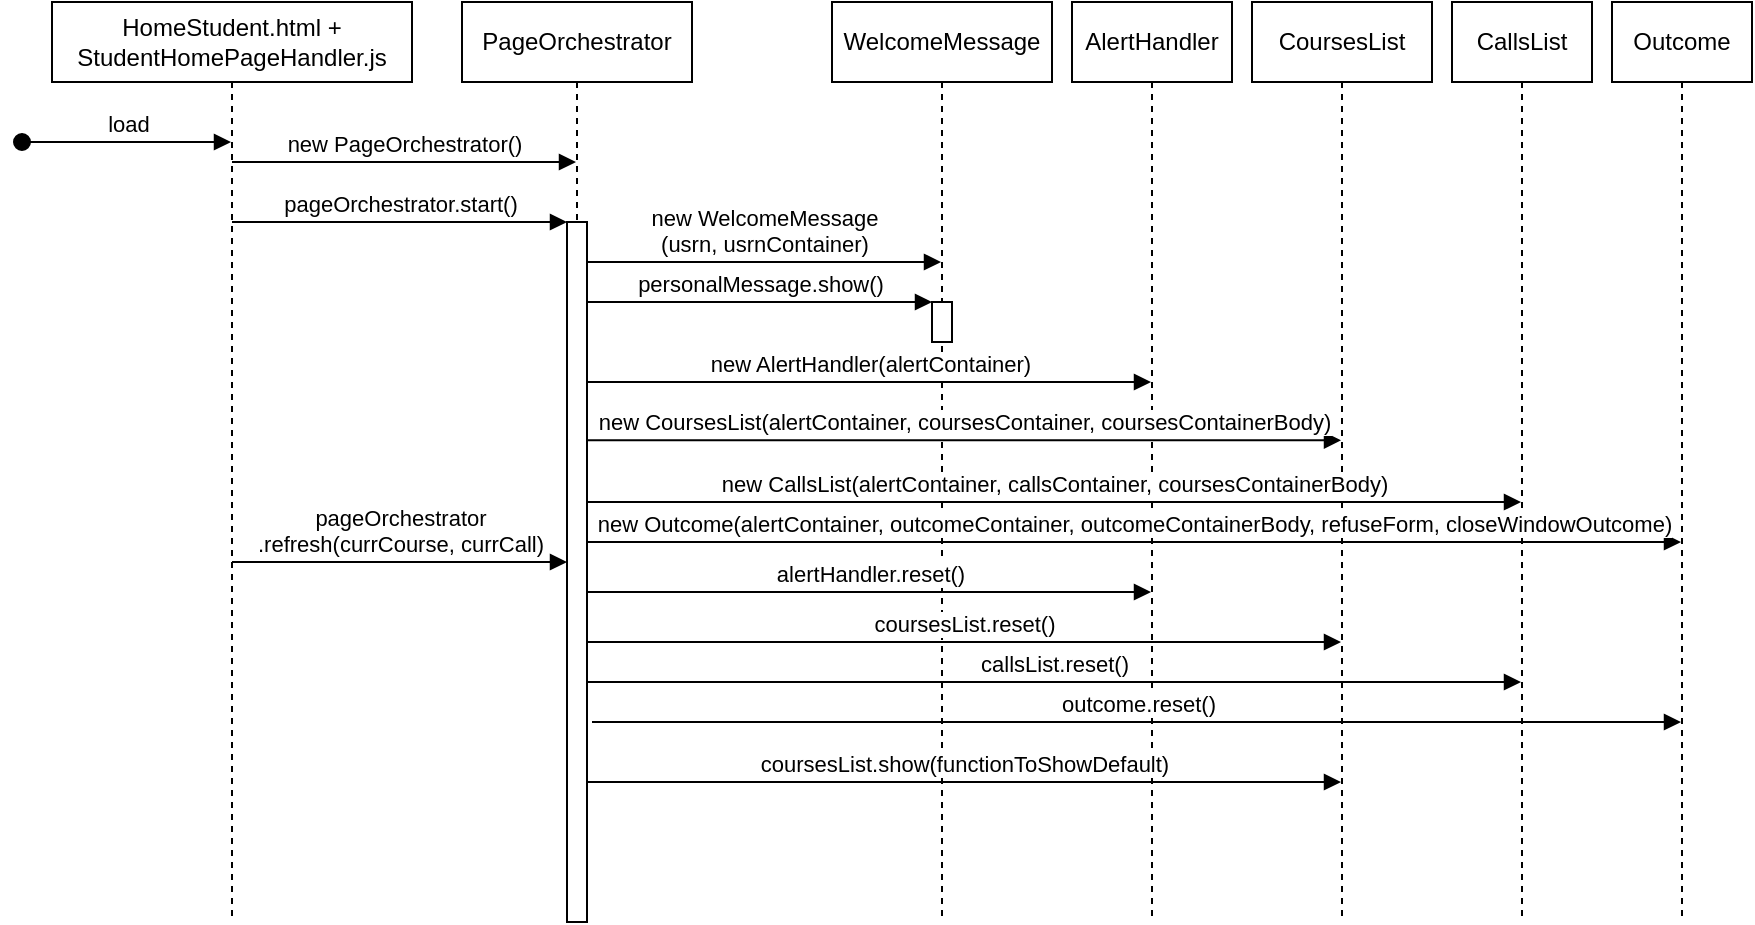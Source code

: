 <mxfile version="21.3.7" type="device">
  <diagram name="Page-1" id="2YBvvXClWsGukQMizWep">
    <mxGraphModel dx="749" dy="794" grid="1" gridSize="10" guides="1" tooltips="1" connect="1" arrows="1" fold="1" page="1" pageScale="1" pageWidth="850" pageHeight="1100" math="0" shadow="0">
      <root>
        <mxCell id="0" />
        <mxCell id="1" parent="0" />
        <mxCell id="ZTB-9p0xRw_nUxvs_vS3-1" value="HomeStudent.html + StudentHomePageHandler.js" style="shape=umlLifeline;perimeter=lifelinePerimeter;whiteSpace=wrap;html=1;container=0;dropTarget=0;collapsible=0;recursiveResize=0;outlineConnect=0;portConstraint=eastwest;newEdgeStyle={&quot;edgeStyle&quot;:&quot;elbowEdgeStyle&quot;,&quot;elbow&quot;:&quot;vertical&quot;,&quot;curved&quot;:0,&quot;rounded&quot;:0};" vertex="1" parent="1">
          <mxGeometry x="290" y="210" width="180" height="460" as="geometry" />
        </mxCell>
        <mxCell id="ZTB-9p0xRw_nUxvs_vS3-2" value="load" style="html=1;verticalAlign=bottom;startArrow=oval;endArrow=block;startSize=8;edgeStyle=elbowEdgeStyle;elbow=vertical;curved=0;rounded=0;" edge="1" parent="ZTB-9p0xRw_nUxvs_vS3-1" target="ZTB-9p0xRw_nUxvs_vS3-1">
          <mxGeometry relative="1" as="geometry">
            <mxPoint x="-15" y="70" as="sourcePoint" />
            <mxPoint x="45" y="70" as="targetPoint" />
          </mxGeometry>
        </mxCell>
        <mxCell id="ZTB-9p0xRw_nUxvs_vS3-3" value="PageOrchestrator" style="shape=umlLifeline;perimeter=lifelinePerimeter;whiteSpace=wrap;html=1;container=0;dropTarget=0;collapsible=0;recursiveResize=0;outlineConnect=0;portConstraint=eastwest;newEdgeStyle={&quot;edgeStyle&quot;:&quot;elbowEdgeStyle&quot;,&quot;elbow&quot;:&quot;vertical&quot;,&quot;curved&quot;:0,&quot;rounded&quot;:0};" vertex="1" parent="1">
          <mxGeometry x="495" y="210" width="115" height="460" as="geometry" />
        </mxCell>
        <mxCell id="ZTB-9p0xRw_nUxvs_vS3-4" value="" style="html=1;points=[];perimeter=orthogonalPerimeter;outlineConnect=0;targetShapes=umlLifeline;portConstraint=eastwest;newEdgeStyle={&quot;edgeStyle&quot;:&quot;elbowEdgeStyle&quot;,&quot;elbow&quot;:&quot;vertical&quot;,&quot;curved&quot;:0,&quot;rounded&quot;:0};" vertex="1" parent="ZTB-9p0xRw_nUxvs_vS3-3">
          <mxGeometry x="52.5" y="110" width="10" height="350" as="geometry" />
        </mxCell>
        <mxCell id="ZTB-9p0xRw_nUxvs_vS3-5" value="WelcomeMessage" style="shape=umlLifeline;perimeter=lifelinePerimeter;whiteSpace=wrap;html=1;container=0;dropTarget=0;collapsible=0;recursiveResize=0;outlineConnect=0;portConstraint=eastwest;newEdgeStyle={&quot;edgeStyle&quot;:&quot;elbowEdgeStyle&quot;,&quot;elbow&quot;:&quot;vertical&quot;,&quot;curved&quot;:0,&quot;rounded&quot;:0};" vertex="1" parent="1">
          <mxGeometry x="680" y="210" width="110" height="460" as="geometry" />
        </mxCell>
        <mxCell id="ZTB-9p0xRw_nUxvs_vS3-6" value="" style="html=1;points=[];perimeter=orthogonalPerimeter;outlineConnect=0;targetShapes=umlLifeline;portConstraint=eastwest;newEdgeStyle={&quot;edgeStyle&quot;:&quot;elbowEdgeStyle&quot;,&quot;elbow&quot;:&quot;vertical&quot;,&quot;curved&quot;:0,&quot;rounded&quot;:0};" vertex="1" parent="ZTB-9p0xRw_nUxvs_vS3-5">
          <mxGeometry x="50" y="150" width="10" height="20" as="geometry" />
        </mxCell>
        <mxCell id="ZTB-9p0xRw_nUxvs_vS3-7" value="AlertHandler" style="shape=umlLifeline;perimeter=lifelinePerimeter;whiteSpace=wrap;html=1;container=0;dropTarget=0;collapsible=0;recursiveResize=0;outlineConnect=0;portConstraint=eastwest;newEdgeStyle={&quot;edgeStyle&quot;:&quot;elbowEdgeStyle&quot;,&quot;elbow&quot;:&quot;vertical&quot;,&quot;curved&quot;:0,&quot;rounded&quot;:0};" vertex="1" parent="1">
          <mxGeometry x="800" y="210" width="80" height="460" as="geometry" />
        </mxCell>
        <mxCell id="ZTB-9p0xRw_nUxvs_vS3-8" value="new WelcomeMessage&lt;br&gt;(usrn, usrnContainer)" style="html=1;verticalAlign=bottom;endArrow=block;edgeStyle=elbowEdgeStyle;elbow=vertical;curved=0;rounded=0;" edge="1" parent="1" source="ZTB-9p0xRw_nUxvs_vS3-4" target="ZTB-9p0xRw_nUxvs_vS3-5">
          <mxGeometry relative="1" as="geometry">
            <mxPoint x="550" y="340" as="sourcePoint" />
            <Array as="points">
              <mxPoint x="610" y="340" />
              <mxPoint x="590" y="350" />
              <mxPoint x="610" y="340" />
            </Array>
            <mxPoint x="700" y="340" as="targetPoint" />
          </mxGeometry>
        </mxCell>
        <mxCell id="ZTB-9p0xRw_nUxvs_vS3-9" value="CoursesList" style="shape=umlLifeline;perimeter=lifelinePerimeter;whiteSpace=wrap;html=1;container=0;dropTarget=0;collapsible=0;recursiveResize=0;outlineConnect=0;portConstraint=eastwest;newEdgeStyle={&quot;edgeStyle&quot;:&quot;elbowEdgeStyle&quot;,&quot;elbow&quot;:&quot;vertical&quot;,&quot;curved&quot;:0,&quot;rounded&quot;:0};" vertex="1" parent="1">
          <mxGeometry x="890" y="210" width="90" height="460" as="geometry" />
        </mxCell>
        <mxCell id="ZTB-9p0xRw_nUxvs_vS3-10" value="CallsList" style="shape=umlLifeline;perimeter=lifelinePerimeter;whiteSpace=wrap;html=1;container=0;dropTarget=0;collapsible=0;recursiveResize=0;outlineConnect=0;portConstraint=eastwest;newEdgeStyle={&quot;edgeStyle&quot;:&quot;elbowEdgeStyle&quot;,&quot;elbow&quot;:&quot;vertical&quot;,&quot;curved&quot;:0,&quot;rounded&quot;:0};" vertex="1" parent="1">
          <mxGeometry x="990" y="210" width="70" height="460" as="geometry" />
        </mxCell>
        <mxCell id="ZTB-9p0xRw_nUxvs_vS3-12" value="personalMessage.show()" style="html=1;verticalAlign=bottom;endArrow=block;edgeStyle=elbowEdgeStyle;elbow=vertical;curved=0;rounded=0;" edge="1" parent="1" source="ZTB-9p0xRw_nUxvs_vS3-4" target="ZTB-9p0xRw_nUxvs_vS3-6">
          <mxGeometry relative="1" as="geometry">
            <mxPoint x="550" y="360" as="sourcePoint" />
            <Array as="points">
              <mxPoint x="612" y="360" />
              <mxPoint x="592" y="370" />
              <mxPoint x="612" y="360" />
            </Array>
            <mxPoint x="717" y="360" as="targetPoint" />
          </mxGeometry>
        </mxCell>
        <mxCell id="ZTB-9p0xRw_nUxvs_vS3-13" value="new AlertHandler(alertContainer)" style="html=1;verticalAlign=bottom;endArrow=block;edgeStyle=elbowEdgeStyle;elbow=vertical;curved=0;rounded=0;" edge="1" parent="1" source="ZTB-9p0xRw_nUxvs_vS3-4" target="ZTB-9p0xRw_nUxvs_vS3-7">
          <mxGeometry relative="1" as="geometry">
            <mxPoint x="560" y="400" as="sourcePoint" />
            <Array as="points">
              <mxPoint x="612" y="400" />
              <mxPoint x="592" y="410" />
              <mxPoint x="612" y="400" />
            </Array>
            <mxPoint x="717" y="400" as="targetPoint" />
          </mxGeometry>
        </mxCell>
        <mxCell id="ZTB-9p0xRw_nUxvs_vS3-14" value="new CoursesList(alertContainer, coursesContainer, coursesContainerBody)" style="html=1;verticalAlign=bottom;endArrow=block;edgeStyle=elbowEdgeStyle;elbow=vertical;curved=0;rounded=0;" edge="1" parent="1" source="ZTB-9p0xRw_nUxvs_vS3-4" target="ZTB-9p0xRw_nUxvs_vS3-9">
          <mxGeometry relative="1" as="geometry">
            <mxPoint x="568" y="429.17" as="sourcePoint" />
            <Array as="points">
              <mxPoint x="622" y="429.17" />
              <mxPoint x="602" y="439.17" />
              <mxPoint x="622" y="429.17" />
            </Array>
            <mxPoint x="940" y="429.17" as="targetPoint" />
          </mxGeometry>
        </mxCell>
        <mxCell id="ZTB-9p0xRw_nUxvs_vS3-15" value="new CallsList(alertContainer, callsContainer, coursesContainerBody)" style="html=1;verticalAlign=bottom;endArrow=block;edgeStyle=elbowEdgeStyle;elbow=vertical;curved=0;rounded=0;" edge="1" parent="1" source="ZTB-9p0xRw_nUxvs_vS3-4" target="ZTB-9p0xRw_nUxvs_vS3-10">
          <mxGeometry relative="1" as="geometry">
            <mxPoint x="560" y="450" as="sourcePoint" />
            <Array as="points">
              <mxPoint x="720" y="460" />
              <mxPoint x="650" y="450" />
              <mxPoint x="604" y="460.17" />
              <mxPoint x="624" y="450.17" />
            </Array>
            <mxPoint x="1007" y="450" as="targetPoint" />
          </mxGeometry>
        </mxCell>
        <mxCell id="ZTB-9p0xRw_nUxvs_vS3-25" value="alertHandler.reset()" style="html=1;verticalAlign=bottom;endArrow=block;edgeStyle=elbowEdgeStyle;elbow=vertical;curved=0;rounded=0;" edge="1" parent="1" source="ZTB-9p0xRw_nUxvs_vS3-4" target="ZTB-9p0xRw_nUxvs_vS3-7">
          <mxGeometry relative="1" as="geometry">
            <mxPoint x="540" y="629.17" as="sourcePoint" />
            <Array as="points">
              <mxPoint x="650" y="505" />
              <mxPoint x="770" y="620" />
              <mxPoint x="594" y="629.17" />
              <mxPoint x="574" y="639.17" />
              <mxPoint x="594" y="629.17" />
            </Array>
            <mxPoint x="892" y="629.17" as="targetPoint" />
          </mxGeometry>
        </mxCell>
        <mxCell id="ZTB-9p0xRw_nUxvs_vS3-26" value="coursesList.reset()" style="html=1;verticalAlign=bottom;endArrow=block;edgeStyle=elbowEdgeStyle;elbow=vertical;curved=0;rounded=0;" edge="1" parent="1" source="ZTB-9p0xRw_nUxvs_vS3-4" target="ZTB-9p0xRw_nUxvs_vS3-9">
          <mxGeometry x="-0.001" relative="1" as="geometry">
            <mxPoint x="560" y="640" as="sourcePoint" />
            <Array as="points">
              <mxPoint x="680" y="530" />
              <mxPoint x="772" y="640" />
              <mxPoint x="596" y="649.17" />
              <mxPoint x="576" y="659.17" />
              <mxPoint x="596" y="649.17" />
            </Array>
            <mxPoint x="912" y="640" as="targetPoint" />
            <mxPoint as="offset" />
          </mxGeometry>
        </mxCell>
        <mxCell id="ZTB-9p0xRw_nUxvs_vS3-27" value="callsList.reset()" style="html=1;verticalAlign=bottom;endArrow=block;edgeStyle=elbowEdgeStyle;elbow=vertical;curved=0;rounded=0;" edge="1" parent="1" target="ZTB-9p0xRw_nUxvs_vS3-10" source="ZTB-9p0xRw_nUxvs_vS3-4">
          <mxGeometry relative="1" as="geometry">
            <mxPoint x="560" y="660" as="sourcePoint" />
            <Array as="points">
              <mxPoint x="710" y="550" />
              <mxPoint x="774" y="660" />
              <mxPoint x="598" y="669.17" />
              <mxPoint x="578" y="679.17" />
              <mxPoint x="598" y="669.17" />
            </Array>
            <mxPoint x="1007" y="660" as="targetPoint" />
          </mxGeometry>
        </mxCell>
        <mxCell id="ZTB-9p0xRw_nUxvs_vS3-32" value="coursesList.show(functionToShowDefault)" style="html=1;verticalAlign=bottom;endArrow=block;edgeStyle=elbowEdgeStyle;elbow=vertical;curved=0;rounded=0;" edge="1" parent="1" target="ZTB-9p0xRw_nUxvs_vS3-9" source="ZTB-9p0xRw_nUxvs_vS3-4">
          <mxGeometry x="-0.001" relative="1" as="geometry">
            <mxPoint x="560" y="760" as="sourcePoint" />
            <Array as="points">
              <mxPoint x="810" y="600" />
              <mxPoint x="790" y="610" />
              <mxPoint x="720" y="570" />
              <mxPoint x="774" y="760" />
              <mxPoint x="598" y="769.17" />
              <mxPoint x="578" y="779.17" />
              <mxPoint x="598" y="769.17" />
            </Array>
            <mxPoint x="1007" y="760" as="targetPoint" />
            <mxPoint as="offset" />
          </mxGeometry>
        </mxCell>
        <mxCell id="ZTB-9p0xRw_nUxvs_vS3-33" value="pageOrchestrator&lt;br&gt;.refresh(currCourse, currCall)" style="html=1;verticalAlign=bottom;endArrow=block;edgeStyle=elbowEdgeStyle;elbow=vertical;curved=0;rounded=0;" edge="1" parent="1" source="ZTB-9p0xRw_nUxvs_vS3-1" target="ZTB-9p0xRw_nUxvs_vS3-4">
          <mxGeometry relative="1" as="geometry">
            <mxPoint x="340" y="610" as="sourcePoint" />
            <Array as="points">
              <mxPoint x="520" y="490" />
              <mxPoint x="490" y="590" />
              <mxPoint x="430" y="590" />
              <mxPoint x="490" y="380" />
              <mxPoint x="460" y="480" />
              <mxPoint x="440" y="470" />
              <mxPoint x="455" y="610" />
            </Array>
            <mxPoint x="548" y="610" as="targetPoint" />
          </mxGeometry>
        </mxCell>
        <mxCell id="ZTB-9p0xRw_nUxvs_vS3-34" value="new PageOrchestrator()" style="html=1;verticalAlign=bottom;endArrow=block;edgeStyle=elbowEdgeStyle;elbow=vertical;curved=0;rounded=0;" edge="1" parent="1" target="ZTB-9p0xRw_nUxvs_vS3-3">
          <mxGeometry relative="1" as="geometry">
            <mxPoint x="380" y="290" as="sourcePoint" />
            <Array as="points">
              <mxPoint x="455" y="290" />
            </Array>
            <mxPoint x="552" y="420" as="targetPoint" />
          </mxGeometry>
        </mxCell>
        <mxCell id="ZTB-9p0xRw_nUxvs_vS3-35" value="pageOrchestrator.start()" style="html=1;verticalAlign=bottom;endArrow=block;edgeStyle=elbowEdgeStyle;elbow=vertical;curved=0;rounded=0;" edge="1" parent="1" source="ZTB-9p0xRw_nUxvs_vS3-1" target="ZTB-9p0xRw_nUxvs_vS3-4">
          <mxGeometry relative="1" as="geometry">
            <mxPoint x="380" y="420" as="sourcePoint" />
            <Array as="points">
              <mxPoint x="520" y="320" />
              <mxPoint x="440" y="320" />
              <mxPoint x="455" y="320" />
            </Array>
            <mxPoint x="548" y="420" as="targetPoint" />
          </mxGeometry>
        </mxCell>
        <mxCell id="ZTB-9p0xRw_nUxvs_vS3-36" value="Outcome" style="shape=umlLifeline;perimeter=lifelinePerimeter;whiteSpace=wrap;html=1;container=0;dropTarget=0;collapsible=0;recursiveResize=0;outlineConnect=0;portConstraint=eastwest;newEdgeStyle={&quot;edgeStyle&quot;:&quot;elbowEdgeStyle&quot;,&quot;elbow&quot;:&quot;vertical&quot;,&quot;curved&quot;:0,&quot;rounded&quot;:0};" vertex="1" parent="1">
          <mxGeometry x="1070" y="210" width="70" height="460" as="geometry" />
        </mxCell>
        <mxCell id="ZTB-9p0xRw_nUxvs_vS3-37" value="new Outcome(alertContainer, outcomeContainer, outcomeContainerBody, refuseForm, closeWindowOutcome)" style="html=1;verticalAlign=bottom;endArrow=block;edgeStyle=elbowEdgeStyle;elbow=vertical;curved=0;rounded=0;" edge="1" parent="1" source="ZTB-9p0xRw_nUxvs_vS3-4" target="ZTB-9p0xRw_nUxvs_vS3-36">
          <mxGeometry relative="1" as="geometry">
            <mxPoint x="570" y="480" as="sourcePoint" />
            <Array as="points">
              <mxPoint x="732" y="480" />
              <mxPoint x="662" y="470" />
              <mxPoint x="616" y="480.17" />
              <mxPoint x="636" y="470.17" />
            </Array>
            <mxPoint x="1037" y="480" as="targetPoint" />
          </mxGeometry>
        </mxCell>
        <mxCell id="ZTB-9p0xRw_nUxvs_vS3-38" value="outcome.reset()" style="html=1;verticalAlign=bottom;endArrow=block;edgeStyle=elbowEdgeStyle;elbow=vertical;curved=0;rounded=0;" edge="1" parent="1" target="ZTB-9p0xRw_nUxvs_vS3-36">
          <mxGeometry relative="1" as="geometry">
            <mxPoint x="560" y="570" as="sourcePoint" />
            <Array as="points">
              <mxPoint x="712" y="570" />
              <mxPoint x="776" y="680" />
              <mxPoint x="600" y="689.17" />
              <mxPoint x="580" y="699.17" />
              <mxPoint x="600" y="689.17" />
            </Array>
            <mxPoint x="1027" y="570" as="targetPoint" />
          </mxGeometry>
        </mxCell>
      </root>
    </mxGraphModel>
  </diagram>
</mxfile>
